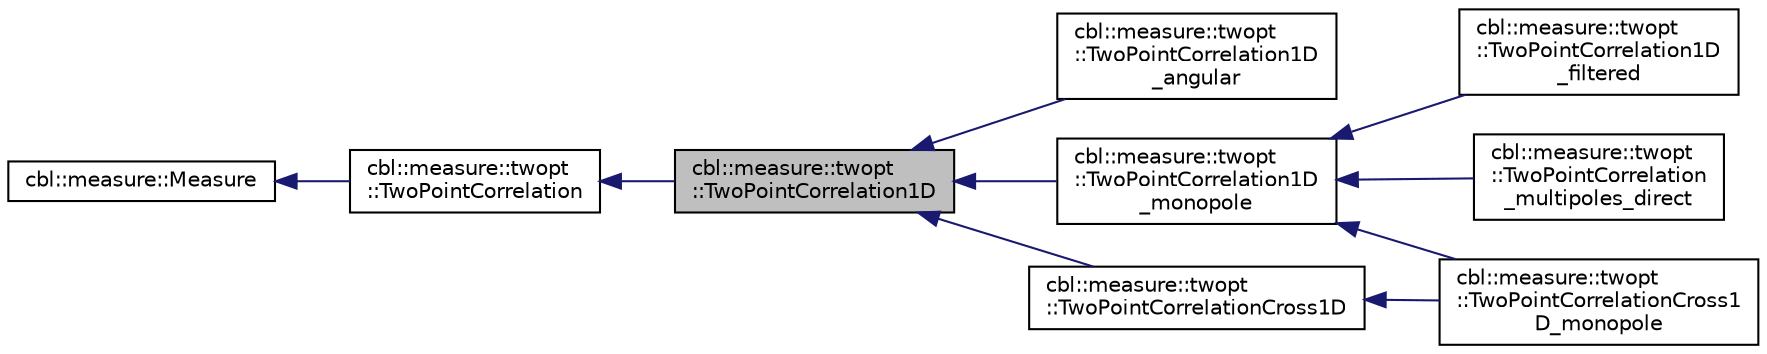 digraph "cbl::measure::twopt::TwoPointCorrelation1D"
{
  edge [fontname="Helvetica",fontsize="10",labelfontname="Helvetica",labelfontsize="10"];
  node [fontname="Helvetica",fontsize="10",shape=record];
  rankdir="LR";
  Node0 [label="cbl::measure::twopt\l::TwoPointCorrelation1D",height=0.2,width=0.4,color="black", fillcolor="grey75", style="filled", fontcolor="black"];
  Node1 -> Node0 [dir="back",color="midnightblue",fontsize="10",style="solid",fontname="Helvetica"];
  Node1 [label="cbl::measure::twopt\l::TwoPointCorrelation",height=0.2,width=0.4,color="black", fillcolor="white", style="filled",URL="$d6/d07/classcbl_1_1measure_1_1twopt_1_1TwoPointCorrelation.html",tooltip="The class TwoPointCorrelation. "];
  Node2 -> Node1 [dir="back",color="midnightblue",fontsize="10",style="solid",fontname="Helvetica"];
  Node2 [label="cbl::measure::Measure",height=0.2,width=0.4,color="black", fillcolor="white", style="filled",URL="$db/d0a/classcbl_1_1measure_1_1Measure.html",tooltip="The class Measure. "];
  Node0 -> Node3 [dir="back",color="midnightblue",fontsize="10",style="solid",fontname="Helvetica"];
  Node3 [label="cbl::measure::twopt\l::TwoPointCorrelation1D\l_angular",height=0.2,width=0.4,color="black", fillcolor="white", style="filled",URL="$d7/d23/classcbl_1_1measure_1_1twopt_1_1TwoPointCorrelation1D__angular.html",tooltip="The class TwoPointCorrelation1D_angular. "];
  Node0 -> Node4 [dir="back",color="midnightblue",fontsize="10",style="solid",fontname="Helvetica"];
  Node4 [label="cbl::measure::twopt\l::TwoPointCorrelation1D\l_monopole",height=0.2,width=0.4,color="black", fillcolor="white", style="filled",URL="$d3/de8/classcbl_1_1measure_1_1twopt_1_1TwoPointCorrelation1D__monopole.html",tooltip="The class TwoPointCorrelation1D_monopole. "];
  Node4 -> Node5 [dir="back",color="midnightblue",fontsize="10",style="solid",fontname="Helvetica"];
  Node5 [label="cbl::measure::twopt\l::TwoPointCorrelation1D\l_filtered",height=0.2,width=0.4,color="black", fillcolor="white", style="filled",URL="$dd/d4e/classcbl_1_1measure_1_1twopt_1_1TwoPointCorrelation1D__filtered.html",tooltip="The class TwoPointCorrelation1D_filtered. "];
  Node4 -> Node6 [dir="back",color="midnightblue",fontsize="10",style="solid",fontname="Helvetica"];
  Node6 [label="cbl::measure::twopt\l::TwoPointCorrelation\l_multipoles_direct",height=0.2,width=0.4,color="black", fillcolor="white", style="filled",URL="$dd/d4a/classcbl_1_1measure_1_1twopt_1_1TwoPointCorrelation__multipoles__direct.html",tooltip="The class TwoPointCorrelation_multipoles_direct. "];
  Node4 -> Node7 [dir="back",color="midnightblue",fontsize="10",style="solid",fontname="Helvetica"];
  Node7 [label="cbl::measure::twopt\l::TwoPointCorrelationCross1\lD_monopole",height=0.2,width=0.4,color="black", fillcolor="white", style="filled",URL="$d9/ddd/classcbl_1_1measure_1_1twopt_1_1TwoPointCorrelationCross1D__monopole.html",tooltip="The class TwoPointCorrelationCross1D_monopole. "];
  Node0 -> Node8 [dir="back",color="midnightblue",fontsize="10",style="solid",fontname="Helvetica"];
  Node8 [label="cbl::measure::twopt\l::TwoPointCorrelationCross1D",height=0.2,width=0.4,color="black", fillcolor="white", style="filled",URL="$d8/de8/classcbl_1_1measure_1_1twopt_1_1TwoPointCorrelationCross1D.html",tooltip="The class TwoPointCorrelationCross1D. "];
  Node8 -> Node7 [dir="back",color="midnightblue",fontsize="10",style="solid",fontname="Helvetica"];
}
